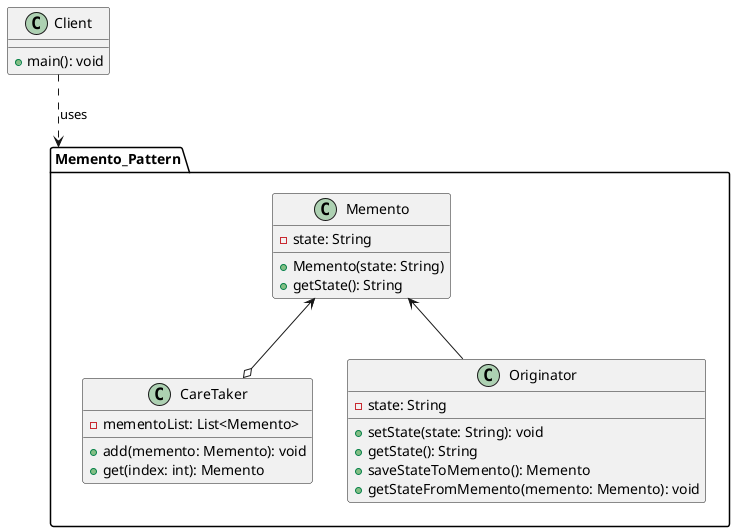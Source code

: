 @startuml

package "Memento_Pattern" {
    class Memento {
        - state: String
        + Memento(state: String)
        + getState(): String
    }

    class CareTaker {
        - mementoList: List<Memento>
        + add(memento: Memento): void
        + get(index: int): Memento
    }

    class Originator {
        - state: String
        + setState(state: String): void
        + getState(): String
        + saveStateToMemento(): Memento
        + getStateFromMemento(memento: Memento): void
    }
}

class Client {
    + main(): void
}

Client ..> Memento_Pattern: uses

Memento <-- Originator
Memento <--o CareTaker

@enduml
